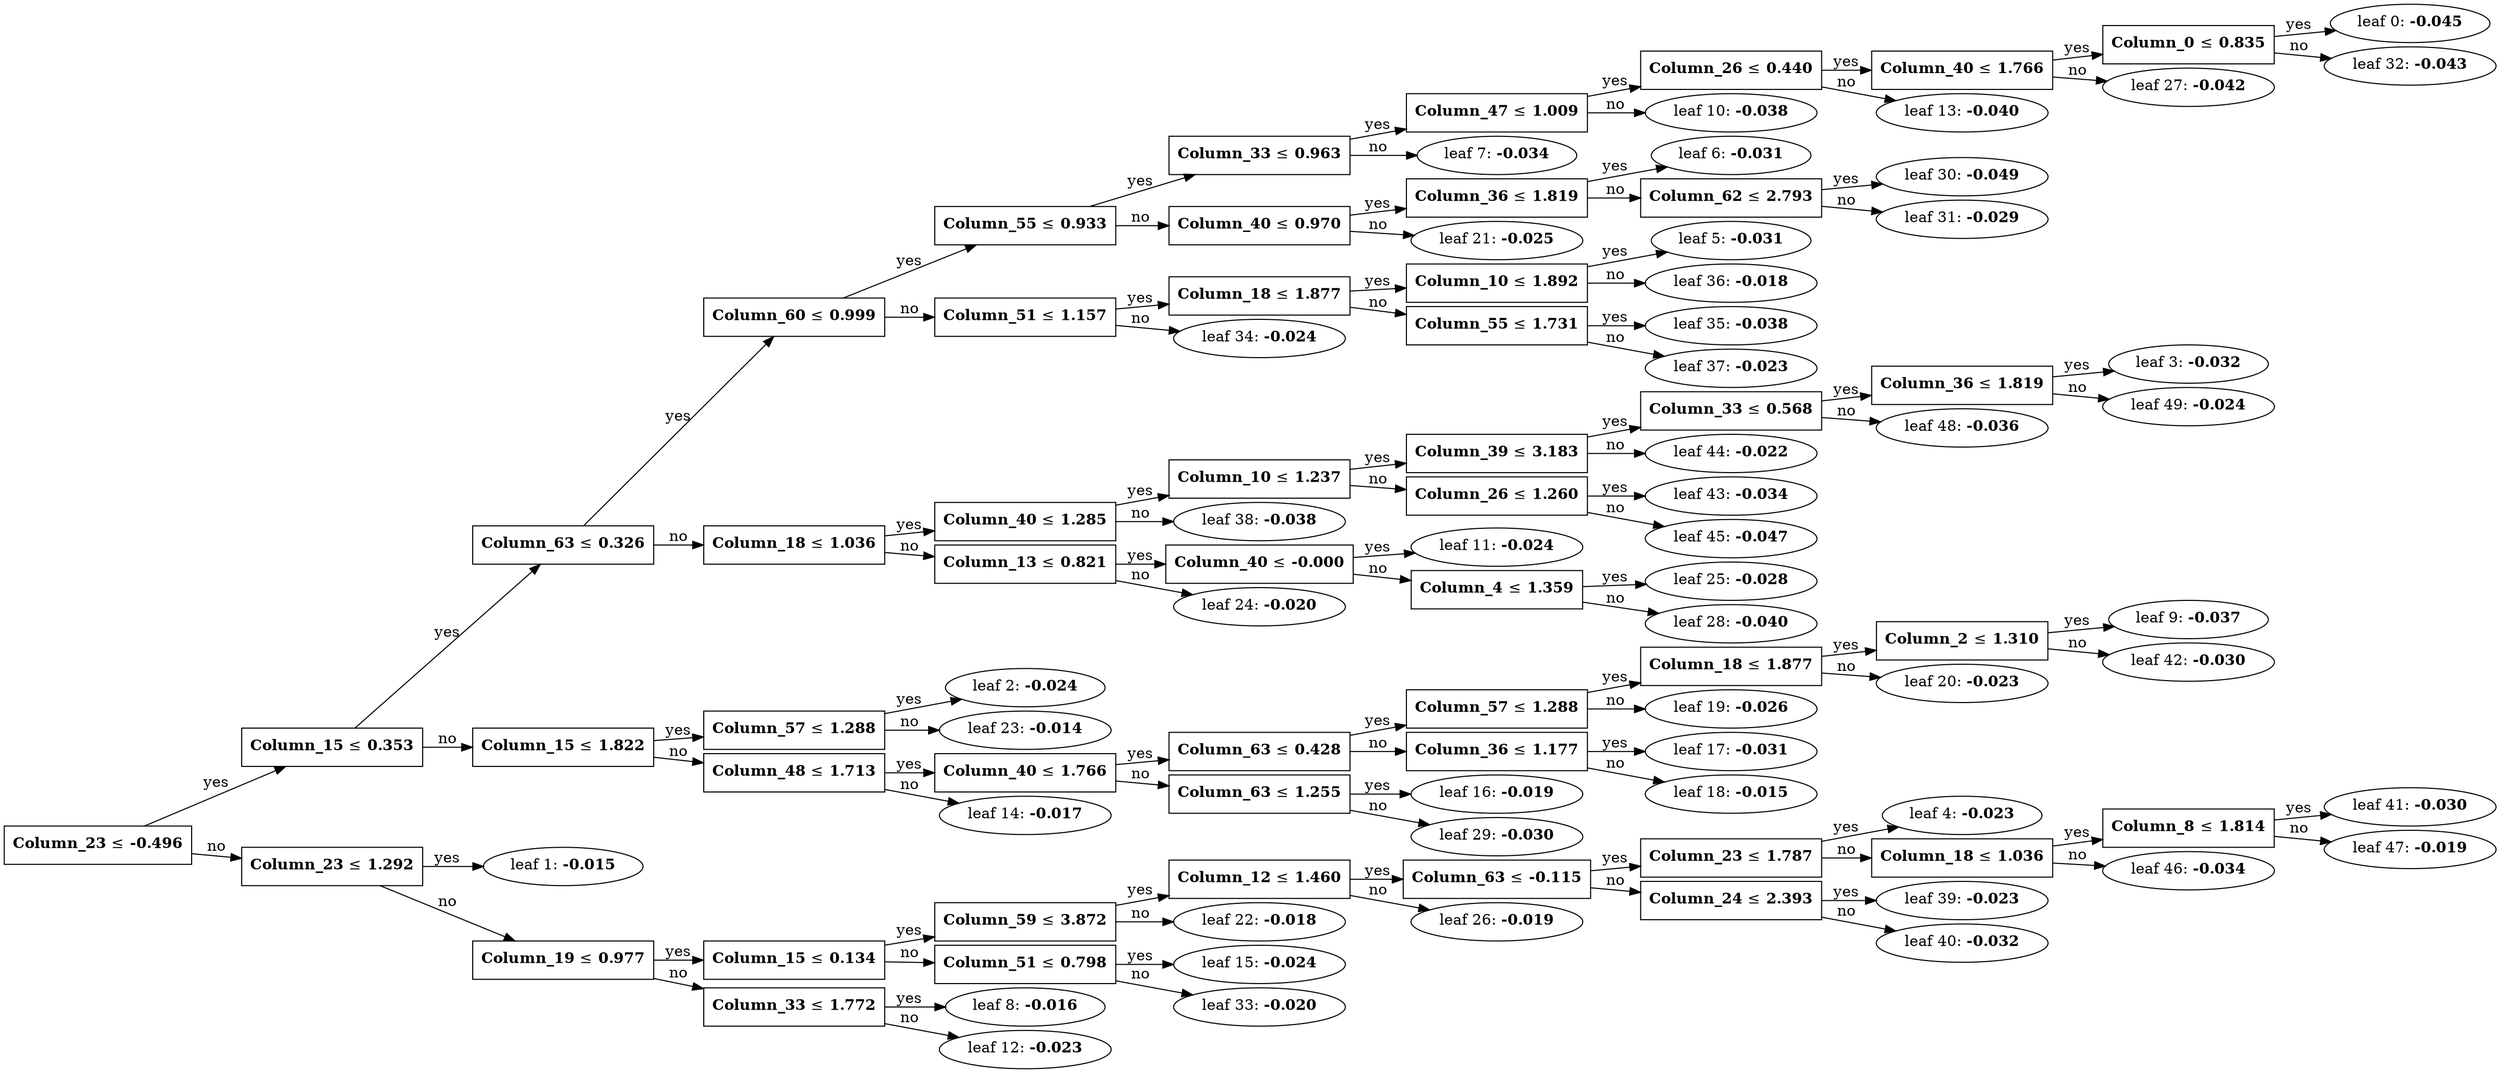 digraph {
	graph [nodesep=0.05 rankdir=LR ranksep=0.3]
	split0 [label=<<B>Column_23</B> &#8804; <B>-0.496</B>> fillcolor=white shape=rectangle style=""]
	split1 [label=<<B>Column_15</B> &#8804; <B>0.353</B>> fillcolor=white shape=rectangle style=""]
	split2 [label=<<B>Column_63</B> &#8804; <B>0.326</B>> fillcolor=white shape=rectangle style=""]
	split4 [label=<<B>Column_60</B> &#8804; <B>0.999</B>> fillcolor=white shape=rectangle style=""]
	split5 [label=<<B>Column_55</B> &#8804; <B>0.933</B>> fillcolor=white shape=rectangle style=""]
	split6 [label=<<B>Column_33</B> &#8804; <B>0.963</B>> fillcolor=white shape=rectangle style=""]
	split9 [label=<<B>Column_47</B> &#8804; <B>1.009</B>> fillcolor=white shape=rectangle style=""]
	split12 [label=<<B>Column_26</B> &#8804; <B>0.440</B>> fillcolor=white shape=rectangle style=""]
	split26 [label=<<B>Column_40</B> &#8804; <B>1.766</B>> fillcolor=white shape=rectangle style=""]
	split31 [label=<<B>Column_0</B> &#8804; <B>0.835</B>> fillcolor=white shape=rectangle style=""]
	leaf0 [label=<leaf 0: <B>-0.045</B>>]
	split31 -> leaf0 [label=yes]
	leaf32 [label=<leaf 32: <B>-0.043</B>>]
	split31 -> leaf32 [label=no]
	split26 -> split31 [label=yes]
	leaf27 [label=<leaf 27: <B>-0.042</B>>]
	split26 -> leaf27 [label=no]
	split12 -> split26 [label=yes]
	leaf13 [label=<leaf 13: <B>-0.040</B>>]
	split12 -> leaf13 [label=no]
	split9 -> split12 [label=yes]
	leaf10 [label=<leaf 10: <B>-0.038</B>>]
	split9 -> leaf10 [label=no]
	split6 -> split9 [label=yes]
	leaf7 [label=<leaf 7: <B>-0.034</B>>]
	split6 -> leaf7 [label=no]
	split5 -> split6 [label=yes]
	split20 [label=<<B>Column_40</B> &#8804; <B>0.970</B>> fillcolor=white shape=rectangle style=""]
	split29 [label=<<B>Column_36</B> &#8804; <B>1.819</B>> fillcolor=white shape=rectangle style=""]
	leaf6 [label=<leaf 6: <B>-0.031</B>>]
	split29 -> leaf6 [label=yes]
	split30 [label=<<B>Column_62</B> &#8804; <B>2.793</B>> fillcolor=white shape=rectangle style=""]
	leaf30 [label=<leaf 30: <B>-0.049</B>>]
	split30 -> leaf30 [label=yes]
	leaf31 [label=<leaf 31: <B>-0.029</B>>]
	split30 -> leaf31 [label=no]
	split29 -> split30 [label=no]
	split20 -> split29 [label=yes]
	leaf21 [label=<leaf 21: <B>-0.025</B>>]
	split20 -> leaf21 [label=no]
	split5 -> split20 [label=no]
	split4 -> split5 [label=yes]
	split33 [label=<<B>Column_51</B> &#8804; <B>1.157</B>> fillcolor=white shape=rectangle style=""]
	split34 [label=<<B>Column_18</B> &#8804; <B>1.877</B>> fillcolor=white shape=rectangle style=""]
	split35 [label=<<B>Column_10</B> &#8804; <B>1.892</B>> fillcolor=white shape=rectangle style=""]
	leaf5 [label=<leaf 5: <B>-0.031</B>>]
	split35 -> leaf5 [label=yes]
	leaf36 [label=<leaf 36: <B>-0.018</B>>]
	split35 -> leaf36 [label=no]
	split34 -> split35 [label=yes]
	split36 [label=<<B>Column_55</B> &#8804; <B>1.731</B>> fillcolor=white shape=rectangle style=""]
	leaf35 [label=<leaf 35: <B>-0.038</B>>]
	split36 -> leaf35 [label=yes]
	leaf37 [label=<leaf 37: <B>-0.023</B>>]
	split36 -> leaf37 [label=no]
	split34 -> split36 [label=no]
	split33 -> split34 [label=yes]
	leaf34 [label=<leaf 34: <B>-0.024</B>>]
	split33 -> leaf34 [label=no]
	split4 -> split33 [label=no]
	split2 -> split4 [label=yes]
	split10 [label=<<B>Column_18</B> &#8804; <B>1.036</B>> fillcolor=white shape=rectangle style=""]
	split37 [label=<<B>Column_40</B> &#8804; <B>1.285</B>> fillcolor=white shape=rectangle style=""]
	split42 [label=<<B>Column_10</B> &#8804; <B>1.237</B>> fillcolor=white shape=rectangle style=""]
	split43 [label=<<B>Column_39</B> &#8804; <B>3.183</B>> fillcolor=white shape=rectangle style=""]
	split47 [label=<<B>Column_33</B> &#8804; <B>0.568</B>> fillcolor=white shape=rectangle style=""]
	split48 [label=<<B>Column_36</B> &#8804; <B>1.819</B>> fillcolor=white shape=rectangle style=""]
	leaf3 [label=<leaf 3: <B>-0.032</B>>]
	split48 -> leaf3 [label=yes]
	leaf49 [label=<leaf 49: <B>-0.024</B>>]
	split48 -> leaf49 [label=no]
	split47 -> split48 [label=yes]
	leaf48 [label=<leaf 48: <B>-0.036</B>>]
	split47 -> leaf48 [label=no]
	split43 -> split47 [label=yes]
	leaf44 [label=<leaf 44: <B>-0.022</B>>]
	split43 -> leaf44 [label=no]
	split42 -> split43 [label=yes]
	split44 [label=<<B>Column_26</B> &#8804; <B>1.260</B>> fillcolor=white shape=rectangle style=""]
	leaf43 [label=<leaf 43: <B>-0.034</B>>]
	split44 -> leaf43 [label=yes]
	leaf45 [label=<leaf 45: <B>-0.047</B>>]
	split44 -> leaf45 [label=no]
	split42 -> split44 [label=no]
	split37 -> split42 [label=yes]
	leaf38 [label=<leaf 38: <B>-0.038</B>>]
	split37 -> leaf38 [label=no]
	split10 -> split37 [label=yes]
	split23 [label=<<B>Column_13</B> &#8804; <B>0.821</B>> fillcolor=white shape=rectangle style=""]
	split24 [label=<<B>Column_40</B> &#8804; <B>-0.000</B>> fillcolor=white shape=rectangle style=""]
	leaf11 [label=<leaf 11: <B>-0.024</B>>]
	split24 -> leaf11 [label=yes]
	split27 [label=<<B>Column_4</B> &#8804; <B>1.359</B>> fillcolor=white shape=rectangle style=""]
	leaf25 [label=<leaf 25: <B>-0.028</B>>]
	split27 -> leaf25 [label=yes]
	leaf28 [label=<leaf 28: <B>-0.040</B>>]
	split27 -> leaf28 [label=no]
	split24 -> split27 [label=no]
	split23 -> split24 [label=yes]
	leaf24 [label=<leaf 24: <B>-0.020</B>>]
	split23 -> leaf24 [label=no]
	split10 -> split23 [label=no]
	split2 -> split10 [label=no]
	split1 -> split2 [label=yes]
	split8 [label=<<B>Column_15</B> &#8804; <B>1.822</B>> fillcolor=white shape=rectangle style=""]
	split22 [label=<<B>Column_57</B> &#8804; <B>1.288</B>> fillcolor=white shape=rectangle style=""]
	leaf2 [label=<leaf 2: <B>-0.024</B>>]
	split22 -> leaf2 [label=yes]
	leaf23 [label=<leaf 23: <B>-0.014</B>>]
	split22 -> leaf23 [label=no]
	split8 -> split22 [label=yes]
	split13 [label=<<B>Column_48</B> &#8804; <B>1.713</B>> fillcolor=white shape=rectangle style=""]
	split15 [label=<<B>Column_40</B> &#8804; <B>1.766</B>> fillcolor=white shape=rectangle style=""]
	split16 [label=<<B>Column_63</B> &#8804; <B>0.428</B>> fillcolor=white shape=rectangle style=""]
	split18 [label=<<B>Column_57</B> &#8804; <B>1.288</B>> fillcolor=white shape=rectangle style=""]
	split19 [label=<<B>Column_18</B> &#8804; <B>1.877</B>> fillcolor=white shape=rectangle style=""]
	split41 [label=<<B>Column_2</B> &#8804; <B>1.310</B>> fillcolor=white shape=rectangle style=""]
	leaf9 [label=<leaf 9: <B>-0.037</B>>]
	split41 -> leaf9 [label=yes]
	leaf42 [label=<leaf 42: <B>-0.030</B>>]
	split41 -> leaf42 [label=no]
	split19 -> split41 [label=yes]
	leaf20 [label=<leaf 20: <B>-0.023</B>>]
	split19 -> leaf20 [label=no]
	split18 -> split19 [label=yes]
	leaf19 [label=<leaf 19: <B>-0.026</B>>]
	split18 -> leaf19 [label=no]
	split16 -> split18 [label=yes]
	split17 [label=<<B>Column_36</B> &#8804; <B>1.177</B>> fillcolor=white shape=rectangle style=""]
	leaf17 [label=<leaf 17: <B>-0.031</B>>]
	split17 -> leaf17 [label=yes]
	leaf18 [label=<leaf 18: <B>-0.015</B>>]
	split17 -> leaf18 [label=no]
	split16 -> split17 [label=no]
	split15 -> split16 [label=yes]
	split28 [label=<<B>Column_63</B> &#8804; <B>1.255</B>> fillcolor=white shape=rectangle style=""]
	leaf16 [label=<leaf 16: <B>-0.019</B>>]
	split28 -> leaf16 [label=yes]
	leaf29 [label=<leaf 29: <B>-0.030</B>>]
	split28 -> leaf29 [label=no]
	split15 -> split28 [label=no]
	split13 -> split15 [label=yes]
	leaf14 [label=<leaf 14: <B>-0.017</B>>]
	split13 -> leaf14 [label=no]
	split8 -> split13 [label=no]
	split1 -> split8 [label=no]
	split0 -> split1 [label=yes]
	split3 [label=<<B>Column_23</B> &#8804; <B>1.292</B>> fillcolor=white shape=rectangle style=""]
	leaf1 [label=<leaf 1: <B>-0.015</B>>]
	split3 -> leaf1 [label=yes]
	split7 [label=<<B>Column_19</B> &#8804; <B>0.977</B>> fillcolor=white shape=rectangle style=""]
	split14 [label=<<B>Column_15</B> &#8804; <B>0.134</B>> fillcolor=white shape=rectangle style=""]
	split21 [label=<<B>Column_59</B> &#8804; <B>3.872</B>> fillcolor=white shape=rectangle style=""]
	split25 [label=<<B>Column_12</B> &#8804; <B>1.460</B>> fillcolor=white shape=rectangle style=""]
	split38 [label=<<B>Column_63</B> &#8804; <B>-0.115</B>> fillcolor=white shape=rectangle style=""]
	split40 [label=<<B>Column_23</B> &#8804; <B>1.787</B>> fillcolor=white shape=rectangle style=""]
	leaf4 [label=<leaf 4: <B>-0.023</B>>]
	split40 -> leaf4 [label=yes]
	split45 [label=<<B>Column_18</B> &#8804; <B>1.036</B>> fillcolor=white shape=rectangle style=""]
	split46 [label=<<B>Column_8</B> &#8804; <B>1.814</B>> fillcolor=white shape=rectangle style=""]
	leaf41 [label=<leaf 41: <B>-0.030</B>>]
	split46 -> leaf41 [label=yes]
	leaf47 [label=<leaf 47: <B>-0.019</B>>]
	split46 -> leaf47 [label=no]
	split45 -> split46 [label=yes]
	leaf46 [label=<leaf 46: <B>-0.034</B>>]
	split45 -> leaf46 [label=no]
	split40 -> split45 [label=no]
	split38 -> split40 [label=yes]
	split39 [label=<<B>Column_24</B> &#8804; <B>2.393</B>> fillcolor=white shape=rectangle style=""]
	leaf39 [label=<leaf 39: <B>-0.023</B>>]
	split39 -> leaf39 [label=yes]
	leaf40 [label=<leaf 40: <B>-0.032</B>>]
	split39 -> leaf40 [label=no]
	split38 -> split39 [label=no]
	split25 -> split38 [label=yes]
	leaf26 [label=<leaf 26: <B>-0.019</B>>]
	split25 -> leaf26 [label=no]
	split21 -> split25 [label=yes]
	leaf22 [label=<leaf 22: <B>-0.018</B>>]
	split21 -> leaf22 [label=no]
	split14 -> split21 [label=yes]
	split32 [label=<<B>Column_51</B> &#8804; <B>0.798</B>> fillcolor=white shape=rectangle style=""]
	leaf15 [label=<leaf 15: <B>-0.024</B>>]
	split32 -> leaf15 [label=yes]
	leaf33 [label=<leaf 33: <B>-0.020</B>>]
	split32 -> leaf33 [label=no]
	split14 -> split32 [label=no]
	split7 -> split14 [label=yes]
	split11 [label=<<B>Column_33</B> &#8804; <B>1.772</B>> fillcolor=white shape=rectangle style=""]
	leaf8 [label=<leaf 8: <B>-0.016</B>>]
	split11 -> leaf8 [label=yes]
	leaf12 [label=<leaf 12: <B>-0.023</B>>]
	split11 -> leaf12 [label=no]
	split7 -> split11 [label=no]
	split3 -> split7 [label=no]
	split0 -> split3 [label=no]
}
